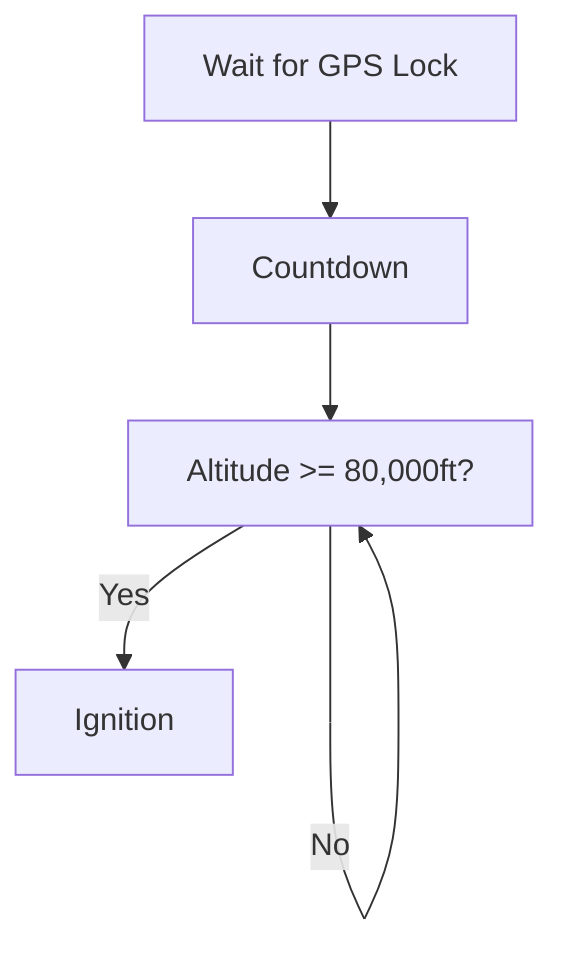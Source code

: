 graph TB
	wait[Wait for GPS Lock]-->countdown[Countdown]
	countdown-->confirm[Altitude >= 80,000ft?]
	confirm-->|Yes| ignite[Ignition]
	confirm -->|No| confirm